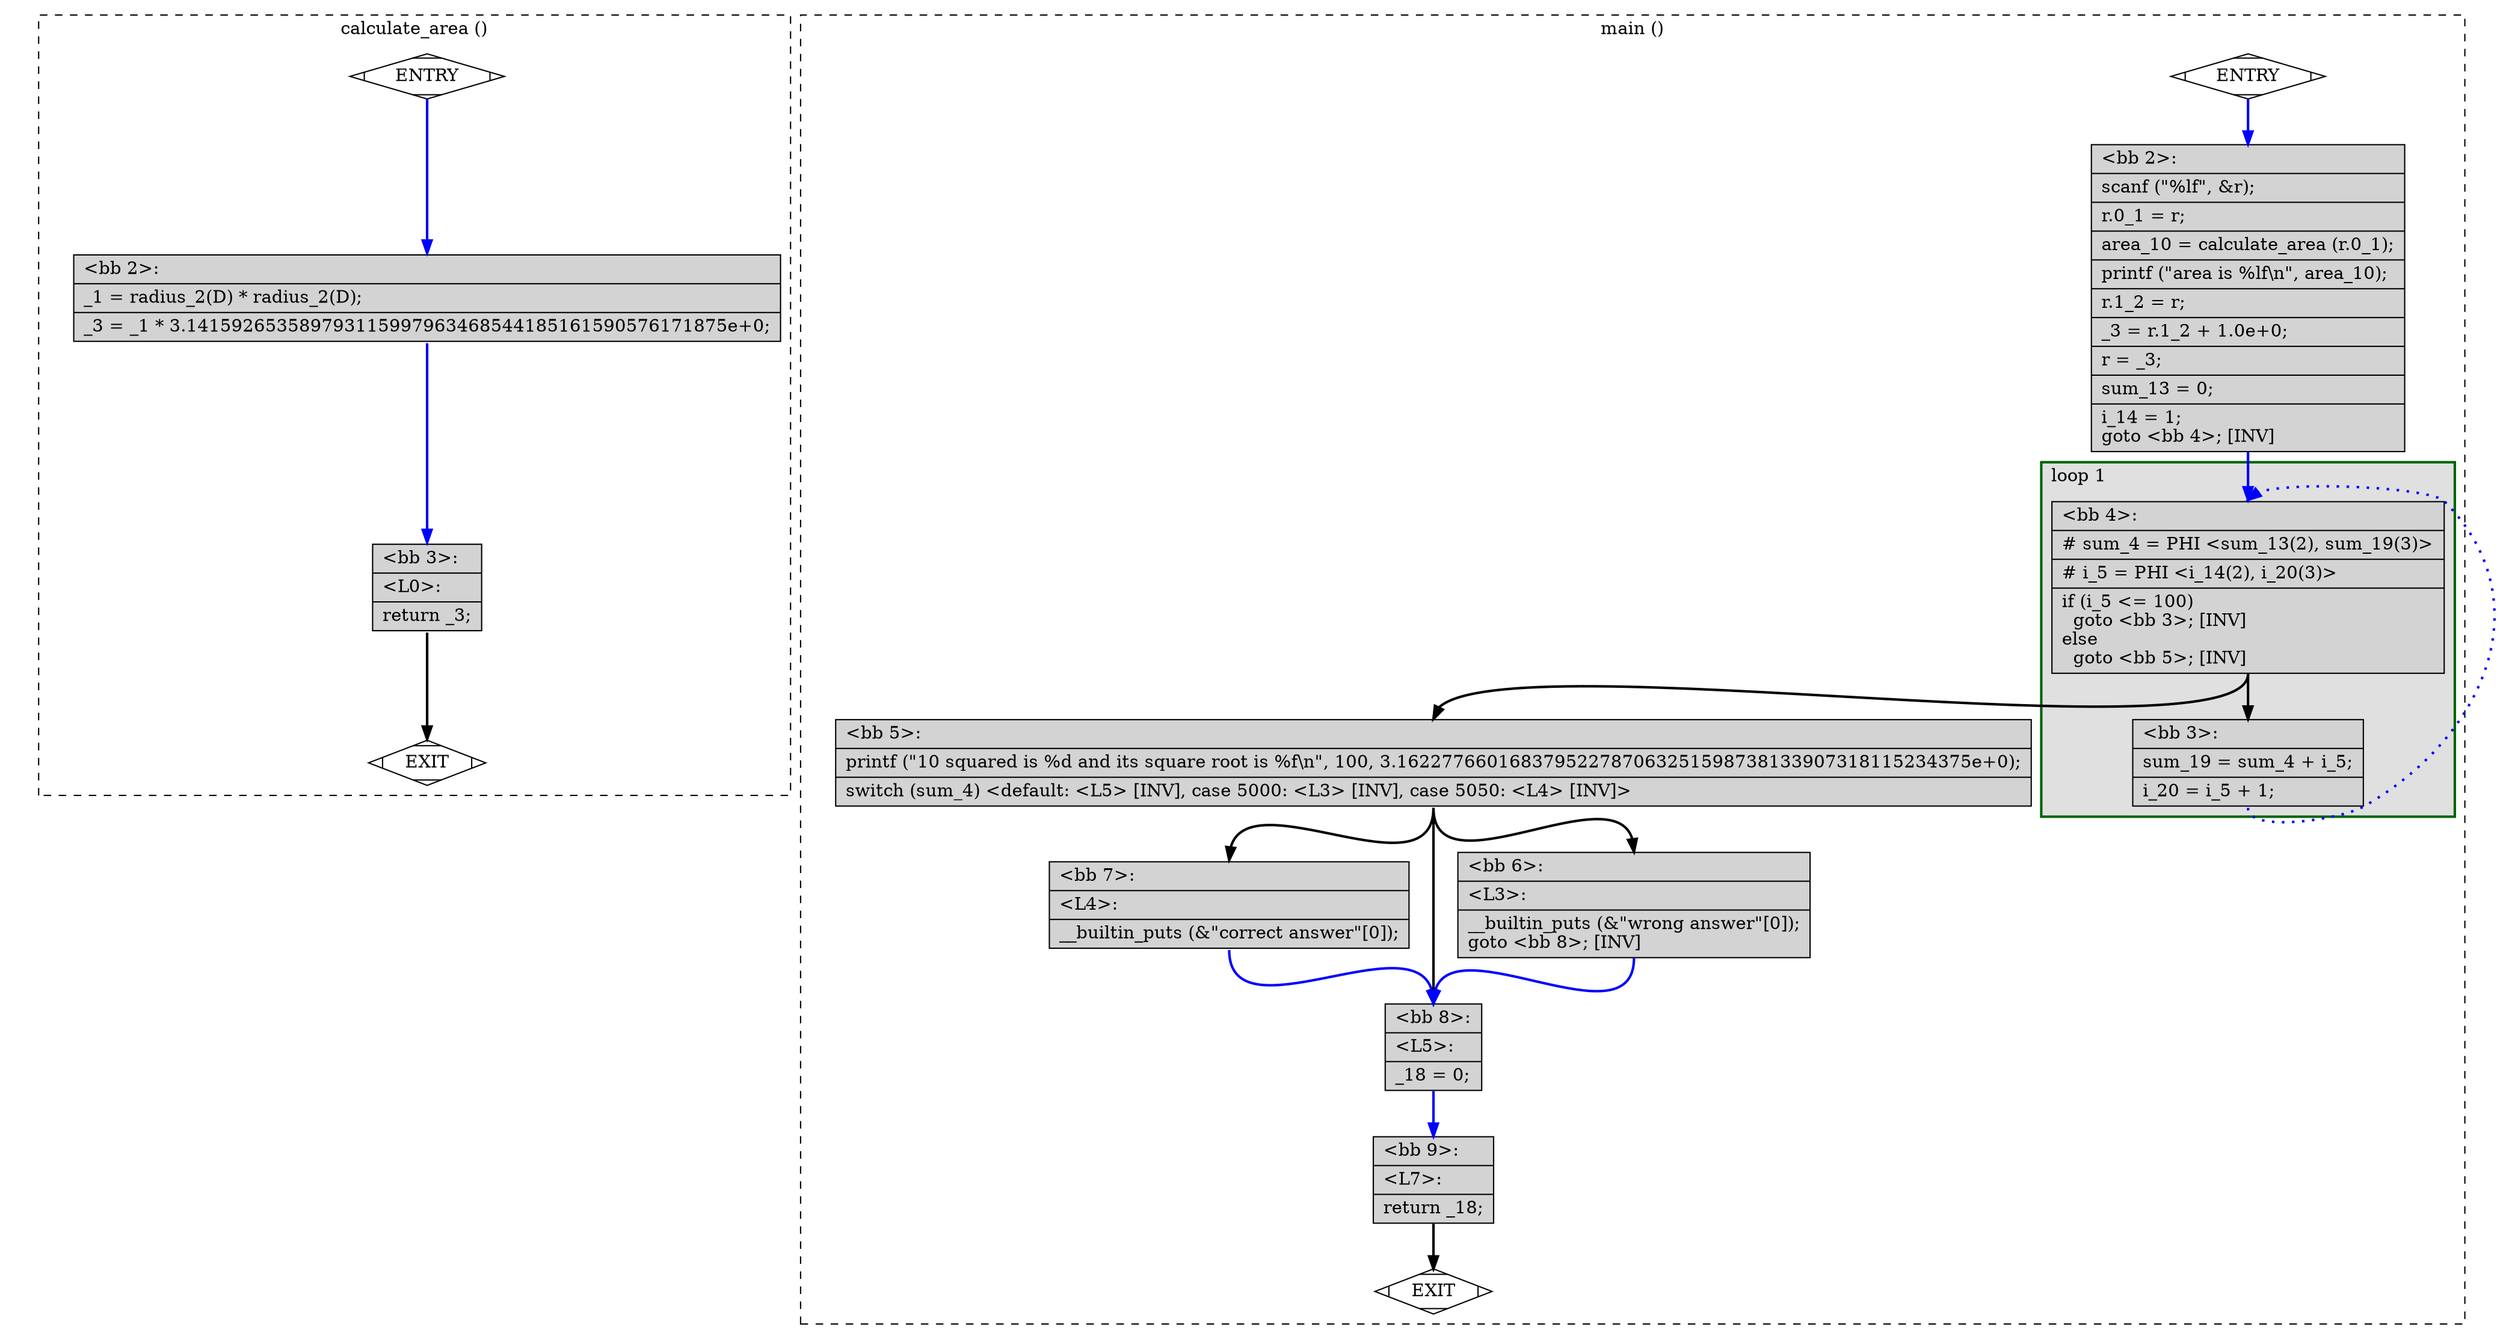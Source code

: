 digraph "a-test.c.023t.ssa" {
overlap=false;
subgraph "cluster_calculate_area" {
	style="dashed";
	color="black";
	label="calculate_area ()";
	fn_0_basic_block_0 [shape=Mdiamond,style=filled,fillcolor=white,label="ENTRY"];

	fn_0_basic_block_1 [shape=Mdiamond,style=filled,fillcolor=white,label="EXIT"];

	fn_0_basic_block_2 [shape=record,style=filled,fillcolor=lightgrey,label="{\<bb\ 2\>:\l\
|_1\ =\ radius_2(D)\ *\ radius_2(D);\l\
|_3\ =\ _1\ *\ 3.141592653589793115997963468544185161590576171875e+0;\l\
}"];

	fn_0_basic_block_3 [shape=record,style=filled,fillcolor=lightgrey,label="{\<bb\ 3\>:\l\
|\<L0\>:\l\
|return\ _3;\l\
}"];

	fn_0_basic_block_0:s -> fn_0_basic_block_2:n [style="solid,bold",color=blue,weight=100,constraint=true];
	fn_0_basic_block_2:s -> fn_0_basic_block_3:n [style="solid,bold",color=blue,weight=100,constraint=true];
	fn_0_basic_block_3:s -> fn_0_basic_block_1:n [style="solid,bold",color=black,weight=10,constraint=true];
	fn_0_basic_block_0:s -> fn_0_basic_block_1:n [style="invis",constraint=true];
}
subgraph "cluster_main" {
	style="dashed";
	color="black";
	label="main ()";
	subgraph cluster_1_1 {
	style="filled";
	color="darkgreen";
	fillcolor="grey88";
	label="loop 1";
	labeljust=l;
	penwidth=2;
	fn_1_basic_block_4 [shape=record,style=filled,fillcolor=lightgrey,label="{\<bb\ 4\>:\l\
|#\ sum_4\ =\ PHI\ \<sum_13(2),\ sum_19(3)\>\l\
|#\ i_5\ =\ PHI\ \<i_14(2),\ i_20(3)\>\l\
|if\ (i_5\ \<=\ 100)\l\
\ \ goto\ \<bb\ 3\>;\ [INV]\l\
else\l\
\ \ goto\ \<bb\ 5\>;\ [INV]\l\
}"];

	fn_1_basic_block_3 [shape=record,style=filled,fillcolor=lightgrey,label="{\<bb\ 3\>:\l\
|sum_19\ =\ sum_4\ +\ i_5;\l\
|i_20\ =\ i_5\ +\ 1;\l\
}"];

	}
	fn_1_basic_block_0 [shape=Mdiamond,style=filled,fillcolor=white,label="ENTRY"];

	fn_1_basic_block_1 [shape=Mdiamond,style=filled,fillcolor=white,label="EXIT"];

	fn_1_basic_block_2 [shape=record,style=filled,fillcolor=lightgrey,label="{\<bb\ 2\>:\l\
|scanf\ (\"%lf\",\ &r);\l\
|r.0_1\ =\ r;\l\
|area_10\ =\ calculate_area\ (r.0_1);\l\
|printf\ (\"area\ is\ %lf\\n\",\ area_10);\l\
|r.1_2\ =\ r;\l\
|_3\ =\ r.1_2\ +\ 1.0e+0;\l\
|r\ =\ _3;\l\
|sum_13\ =\ 0;\l\
|i_14\ =\ 1;\l\
goto\ \<bb\ 4\>;\ [INV]\l\
}"];

	fn_1_basic_block_5 [shape=record,style=filled,fillcolor=lightgrey,label="{\<bb\ 5\>:\l\
|printf\ (\"10\ squared\ is\ %d\ and\ its\ square\ root\ is\ %f\\n\",\ 100,\ 3.162277660168379522787063251598738133907318115234375e+0);\l\
|switch\ (sum_4)\ \<default:\ \<L5\>\ [INV],\ case\ 5000:\ \<L3\>\ [INV],\ case\ 5050:\ \<L4\>\ [INV]\>\l\
}"];

	fn_1_basic_block_6 [shape=record,style=filled,fillcolor=lightgrey,label="{\<bb\ 6\>:\l\
|\<L3\>:\l\
|__builtin_puts\ (&\"wrong\ answer\"[0]);\l\
goto\ \<bb\ 8\>;\ [INV]\l\
}"];

	fn_1_basic_block_7 [shape=record,style=filled,fillcolor=lightgrey,label="{\<bb\ 7\>:\l\
|\<L4\>:\l\
|__builtin_puts\ (&\"correct\ answer\"[0]);\l\
}"];

	fn_1_basic_block_8 [shape=record,style=filled,fillcolor=lightgrey,label="{\<bb\ 8\>:\l\
|\<L5\>:\l\
|_18\ =\ 0;\l\
}"];

	fn_1_basic_block_9 [shape=record,style=filled,fillcolor=lightgrey,label="{\<bb\ 9\>:\l\
|\<L7\>:\l\
|return\ _18;\l\
}"];

	fn_1_basic_block_0:s -> fn_1_basic_block_2:n [style="solid,bold",color=blue,weight=100,constraint=true];
	fn_1_basic_block_2:s -> fn_1_basic_block_4:n [style="solid,bold",color=blue,weight=100,constraint=true];
	fn_1_basic_block_3:s -> fn_1_basic_block_4:n [style="dotted,bold",color=blue,weight=10,constraint=false];
	fn_1_basic_block_4:s -> fn_1_basic_block_3:n [style="solid,bold",color=black,weight=10,constraint=true];
	fn_1_basic_block_4:s -> fn_1_basic_block_5:n [style="solid,bold",color=black,weight=10,constraint=true];
	fn_1_basic_block_5:s -> fn_1_basic_block_8:n [style="solid,bold",color=black,weight=10,constraint=true];
	fn_1_basic_block_5:s -> fn_1_basic_block_6:n [style="solid,bold",color=black,weight=10,constraint=true];
	fn_1_basic_block_5:s -> fn_1_basic_block_7:n [style="solid,bold",color=black,weight=10,constraint=true];
	fn_1_basic_block_6:s -> fn_1_basic_block_8:n [style="solid,bold",color=blue,weight=100,constraint=true];
	fn_1_basic_block_7:s -> fn_1_basic_block_8:n [style="solid,bold",color=blue,weight=100,constraint=true];
	fn_1_basic_block_8:s -> fn_1_basic_block_9:n [style="solid,bold",color=blue,weight=100,constraint=true];
	fn_1_basic_block_9:s -> fn_1_basic_block_1:n [style="solid,bold",color=black,weight=10,constraint=true];
	fn_1_basic_block_0:s -> fn_1_basic_block_1:n [style="invis",constraint=true];
}
}
